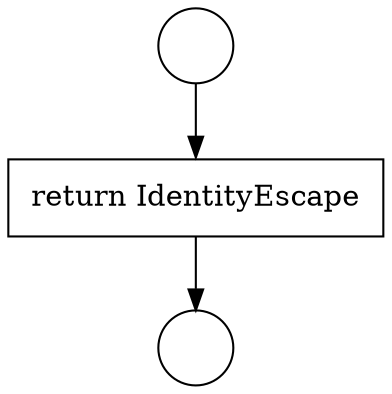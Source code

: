 digraph {
  node12443 [shape=circle label=" " color="black" fillcolor="white" style=filled]
  node12445 [shape=none, margin=0, label=<<font color="black">
    <table border="0" cellborder="1" cellspacing="0" cellpadding="10">
      <tr><td align="left">return IdentityEscape</td></tr>
    </table>
  </font>> color="black" fillcolor="white" style=filled]
  node12444 [shape=circle label=" " color="black" fillcolor="white" style=filled]
  node12443 -> node12445 [ color="black"]
  node12445 -> node12444 [ color="black"]
}
